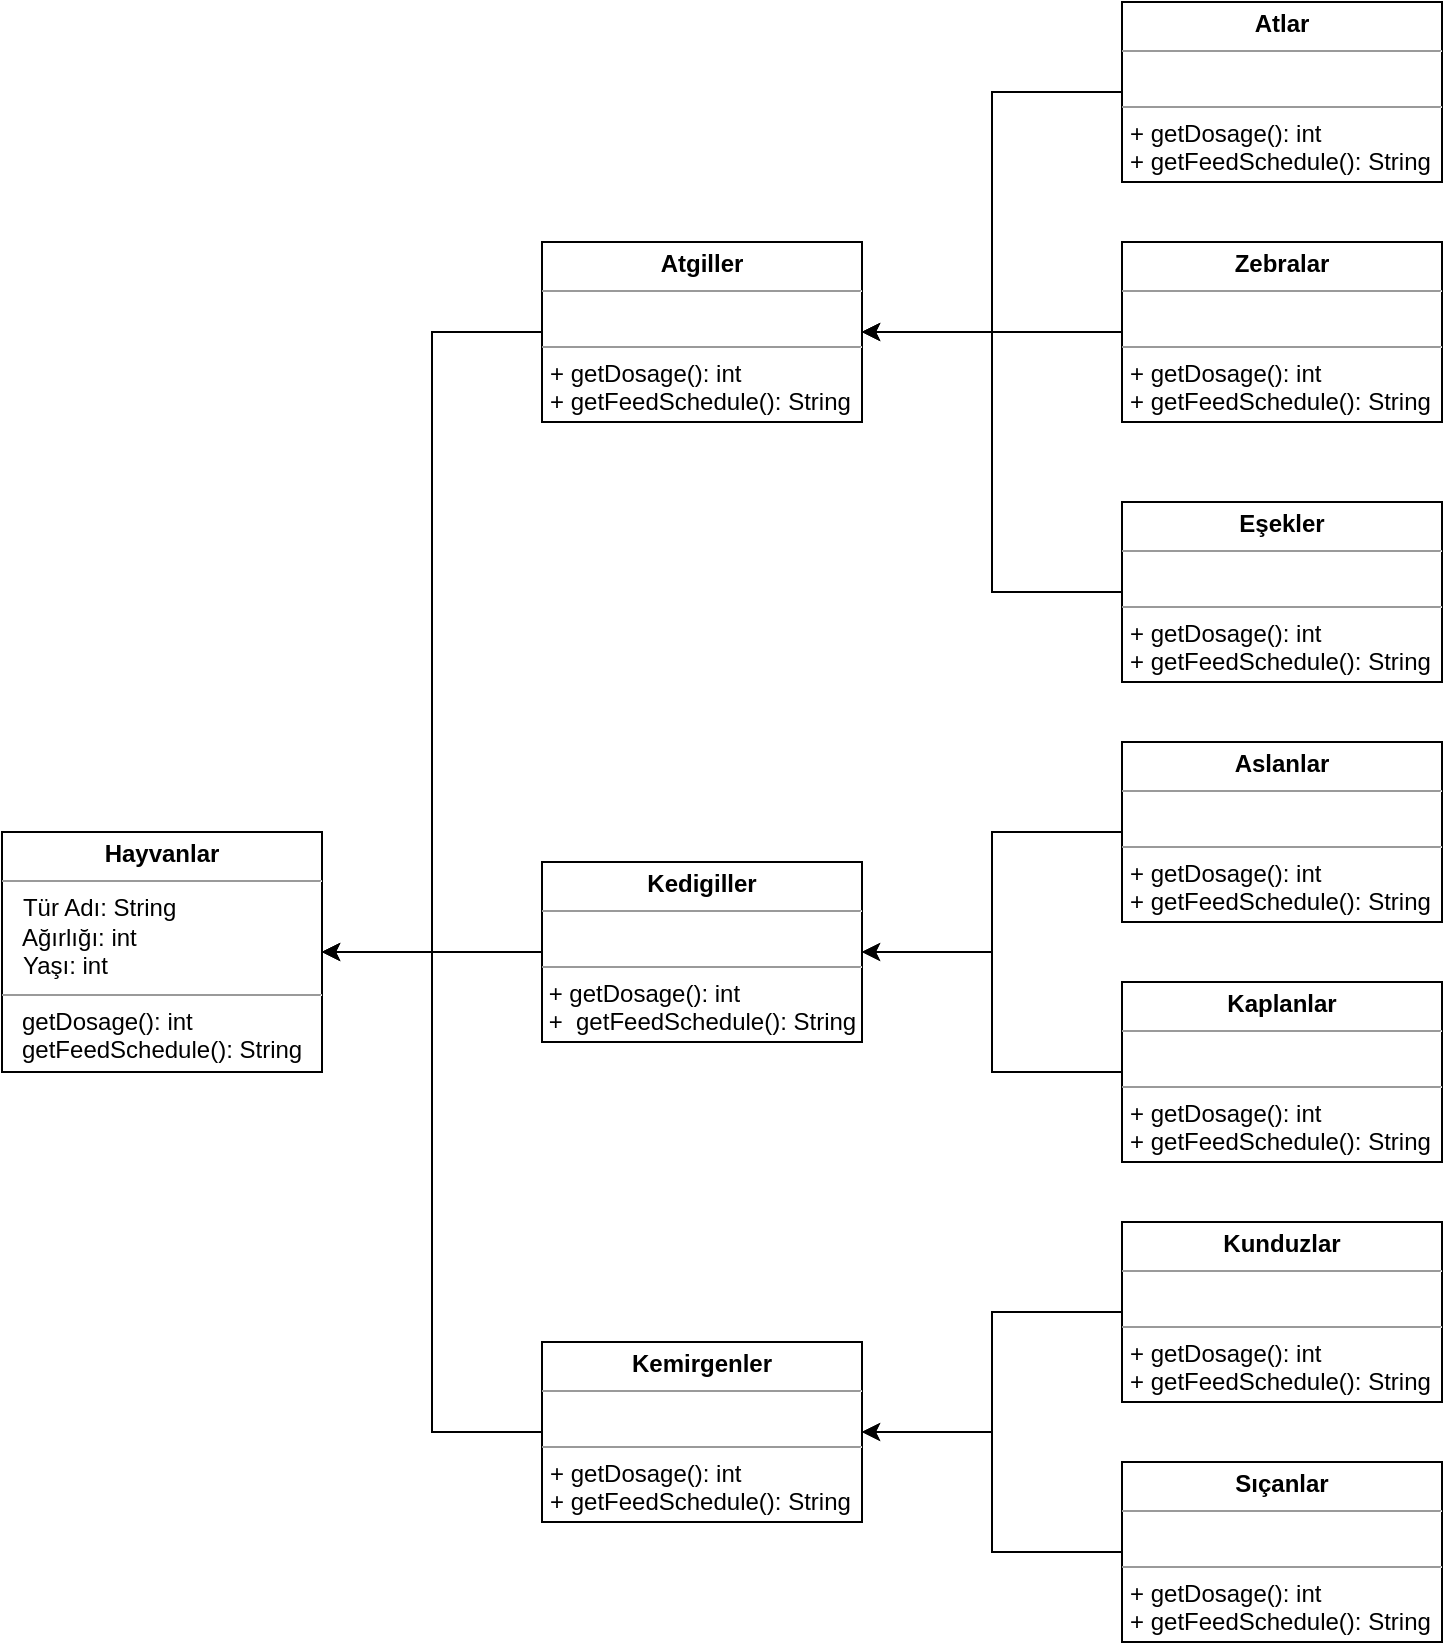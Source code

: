 <mxfile version="21.6.2" type="device">
  <diagram name="Sayfa -1" id="KKUc4f70twF1Fchft2-G">
    <mxGraphModel dx="906" dy="548" grid="1" gridSize="10" guides="1" tooltips="1" connect="1" arrows="1" fold="1" page="1" pageScale="1" pageWidth="827" pageHeight="1169" math="0" shadow="0">
      <root>
        <mxCell id="0" />
        <mxCell id="1" parent="0" />
        <mxCell id="KlS2adfbIGRukgnQci4B-32" value="&lt;p style=&quot;margin:0px;margin-top:4px;text-align:center;&quot;&gt;&lt;b&gt;Hayvanlar&lt;/b&gt;&lt;/p&gt;&lt;hr size=&quot;1&quot;&gt;&lt;p style=&quot;margin:0px;margin-left:4px;&quot;&gt;&amp;nbsp; Tür Adı: String&lt;/p&gt;&lt;p style=&quot;margin:0px;margin-left:4px;&quot;&gt;&amp;nbsp; Ağırlığı: int&lt;/p&gt;&lt;p style=&quot;margin:0px;margin-left:4px;&quot;&gt;&amp;nbsp; Yaşı: int&lt;/p&gt;&lt;hr size=&quot;1&quot;&gt;&lt;p style=&quot;margin:0px;margin-left:4px;&quot;&gt;&lt;/p&gt;&amp;nbsp; &amp;nbsp;getDosage()&lt;span style=&quot;background-color: initial;&quot;&gt;: int&lt;br&gt;&lt;/span&gt;&amp;nbsp; &amp;nbsp;getFeedSchedule(): String&amp;nbsp;" style="verticalAlign=top;align=left;overflow=fill;fontSize=12;fontFamily=Helvetica;html=1;whiteSpace=wrap;" vertex="1" parent="1">
          <mxGeometry x="40" y="445" width="160" height="120" as="geometry" />
        </mxCell>
        <mxCell id="KlS2adfbIGRukgnQci4B-46" style="edgeStyle=orthogonalEdgeStyle;rounded=0;orthogonalLoop=1;jettySize=auto;html=1;exitX=0;exitY=0.5;exitDx=0;exitDy=0;entryX=1;entryY=0.5;entryDx=0;entryDy=0;" edge="1" parent="1" source="KlS2adfbIGRukgnQci4B-33" target="KlS2adfbIGRukgnQci4B-32">
          <mxGeometry relative="1" as="geometry" />
        </mxCell>
        <mxCell id="KlS2adfbIGRukgnQci4B-33" value="&lt;p style=&quot;margin:0px;margin-top:4px;text-align:center;&quot;&gt;&lt;b&gt;Kemirgenler&lt;/b&gt;&lt;/p&gt;&lt;hr size=&quot;1&quot;&gt;&lt;p style=&quot;margin:0px;margin-left:4px;&quot;&gt;&lt;br&gt;&lt;/p&gt;&lt;hr size=&quot;1&quot;&gt;&lt;p style=&quot;margin:0px;margin-left:4px;&quot;&gt;+ getDosage(): int&lt;br style=&quot;border-color: var(--border-color);&quot;&gt;+ getFeedSchedule(): String&lt;br&gt;&lt;/p&gt;" style="verticalAlign=top;align=left;overflow=fill;fontSize=12;fontFamily=Helvetica;html=1;whiteSpace=wrap;" vertex="1" parent="1">
          <mxGeometry x="310" y="700" width="160" height="90" as="geometry" />
        </mxCell>
        <mxCell id="KlS2adfbIGRukgnQci4B-44" style="edgeStyle=orthogonalEdgeStyle;rounded=0;orthogonalLoop=1;jettySize=auto;html=1;exitX=0;exitY=0.5;exitDx=0;exitDy=0;entryX=1;entryY=0.5;entryDx=0;entryDy=0;" edge="1" parent="1" source="KlS2adfbIGRukgnQci4B-34" target="KlS2adfbIGRukgnQci4B-32">
          <mxGeometry relative="1" as="geometry" />
        </mxCell>
        <mxCell id="KlS2adfbIGRukgnQci4B-34" value="&lt;p style=&quot;margin:0px;margin-top:4px;text-align:center;&quot;&gt;&lt;b&gt;Kedigiller&lt;/b&gt;&lt;/p&gt;&lt;hr size=&quot;1&quot;&gt;&lt;p style=&quot;margin:0px;margin-left:4px;&quot;&gt;&lt;br&gt;&lt;/p&gt;&lt;hr size=&quot;1&quot;&gt;&lt;p style=&quot;margin:0px;margin-left:4px;&quot;&gt;&lt;/p&gt;&amp;nbsp;+ getDosage(): int&lt;br style=&quot;border-color: var(--border-color);&quot;&gt;&amp;nbsp;+&amp;nbsp; getFeedSchedule(): String" style="verticalAlign=top;align=left;overflow=fill;fontSize=12;fontFamily=Helvetica;html=1;whiteSpace=wrap;" vertex="1" parent="1">
          <mxGeometry x="310" y="460" width="160" height="90" as="geometry" />
        </mxCell>
        <mxCell id="KlS2adfbIGRukgnQci4B-45" style="edgeStyle=orthogonalEdgeStyle;rounded=0;orthogonalLoop=1;jettySize=auto;html=1;exitX=0;exitY=0.5;exitDx=0;exitDy=0;entryX=1;entryY=0.5;entryDx=0;entryDy=0;" edge="1" parent="1" source="KlS2adfbIGRukgnQci4B-35" target="KlS2adfbIGRukgnQci4B-32">
          <mxGeometry relative="1" as="geometry" />
        </mxCell>
        <mxCell id="KlS2adfbIGRukgnQci4B-35" value="&lt;p style=&quot;margin:0px;margin-top:4px;text-align:center;&quot;&gt;&lt;b&gt;Atgiller&lt;/b&gt;&lt;/p&gt;&lt;hr size=&quot;1&quot;&gt;&lt;p style=&quot;margin:0px;margin-left:4px;&quot;&gt;&lt;br&gt;&lt;/p&gt;&lt;hr size=&quot;1&quot;&gt;&lt;p style=&quot;margin:0px;margin-left:4px;&quot;&gt;+ getDosage(): int&lt;br style=&quot;border-color: var(--border-color);&quot;&gt;+ getFeedSchedule(): String&lt;br&gt;&lt;/p&gt;" style="verticalAlign=top;align=left;overflow=fill;fontSize=12;fontFamily=Helvetica;html=1;whiteSpace=wrap;" vertex="1" parent="1">
          <mxGeometry x="310" y="150" width="160" height="90" as="geometry" />
        </mxCell>
        <mxCell id="KlS2adfbIGRukgnQci4B-55" style="edgeStyle=orthogonalEdgeStyle;rounded=0;orthogonalLoop=1;jettySize=auto;html=1;exitX=0;exitY=0.5;exitDx=0;exitDy=0;entryX=1;entryY=0.5;entryDx=0;entryDy=0;" edge="1" parent="1" source="KlS2adfbIGRukgnQci4B-36" target="KlS2adfbIGRukgnQci4B-33">
          <mxGeometry relative="1" as="geometry" />
        </mxCell>
        <mxCell id="KlS2adfbIGRukgnQci4B-36" value="&lt;p style=&quot;margin:0px;margin-top:4px;text-align:center;&quot;&gt;&lt;b&gt;Kunduzlar&lt;/b&gt;&lt;/p&gt;&lt;hr size=&quot;1&quot;&gt;&lt;p style=&quot;margin:0px;margin-left:4px;&quot;&gt;&lt;br&gt;&lt;/p&gt;&lt;hr size=&quot;1&quot;&gt;&lt;p style=&quot;margin:0px;margin-left:4px;&quot;&gt;+ getDosage(): int&lt;br style=&quot;border-color: var(--border-color);&quot;&gt;+ getFeedSchedule(): String&lt;br&gt;&lt;/p&gt;" style="verticalAlign=top;align=left;overflow=fill;fontSize=12;fontFamily=Helvetica;html=1;whiteSpace=wrap;" vertex="1" parent="1">
          <mxGeometry x="600" y="640" width="160" height="90" as="geometry" />
        </mxCell>
        <mxCell id="KlS2adfbIGRukgnQci4B-57" style="edgeStyle=orthogonalEdgeStyle;rounded=0;orthogonalLoop=1;jettySize=auto;html=1;exitX=0;exitY=0.5;exitDx=0;exitDy=0;entryX=1;entryY=0.5;entryDx=0;entryDy=0;" edge="1" parent="1" source="KlS2adfbIGRukgnQci4B-37" target="KlS2adfbIGRukgnQci4B-33">
          <mxGeometry relative="1" as="geometry" />
        </mxCell>
        <mxCell id="KlS2adfbIGRukgnQci4B-37" value="&lt;p style=&quot;margin:0px;margin-top:4px;text-align:center;&quot;&gt;&lt;b&gt;Sıçanlar&lt;/b&gt;&lt;/p&gt;&lt;hr size=&quot;1&quot;&gt;&lt;p style=&quot;margin:0px;margin-left:4px;&quot;&gt;&lt;br&gt;&lt;/p&gt;&lt;hr size=&quot;1&quot;&gt;&lt;p style=&quot;margin:0px;margin-left:4px;&quot;&gt;+ getDosage(): int&lt;br style=&quot;border-color: var(--border-color);&quot;&gt;+ getFeedSchedule(): String&lt;br&gt;&lt;/p&gt;" style="verticalAlign=top;align=left;overflow=fill;fontSize=12;fontFamily=Helvetica;html=1;whiteSpace=wrap;" vertex="1" parent="1">
          <mxGeometry x="600" y="760" width="160" height="90" as="geometry" />
        </mxCell>
        <mxCell id="KlS2adfbIGRukgnQci4B-51" style="edgeStyle=orthogonalEdgeStyle;rounded=0;orthogonalLoop=1;jettySize=auto;html=1;exitX=0;exitY=0.5;exitDx=0;exitDy=0;entryX=1;entryY=0.5;entryDx=0;entryDy=0;" edge="1" parent="1" source="KlS2adfbIGRukgnQci4B-38" target="KlS2adfbIGRukgnQci4B-34">
          <mxGeometry relative="1" as="geometry" />
        </mxCell>
        <mxCell id="KlS2adfbIGRukgnQci4B-38" value="&lt;p style=&quot;margin:0px;margin-top:4px;text-align:center;&quot;&gt;&lt;b&gt;Aslanlar&lt;/b&gt;&lt;/p&gt;&lt;hr size=&quot;1&quot;&gt;&lt;p style=&quot;margin:0px;margin-left:4px;&quot;&gt;&lt;br&gt;&lt;/p&gt;&lt;hr size=&quot;1&quot;&gt;&lt;p style=&quot;margin:0px;margin-left:4px;&quot;&gt;+ getDosage(): int&lt;br style=&quot;border-color: var(--border-color);&quot;&gt;+ getFeedSchedule(): String&lt;br&gt;&lt;/p&gt;" style="verticalAlign=top;align=left;overflow=fill;fontSize=12;fontFamily=Helvetica;html=1;whiteSpace=wrap;" vertex="1" parent="1">
          <mxGeometry x="600" y="400" width="160" height="90" as="geometry" />
        </mxCell>
        <mxCell id="KlS2adfbIGRukgnQci4B-53" style="edgeStyle=orthogonalEdgeStyle;rounded=0;orthogonalLoop=1;jettySize=auto;html=1;exitX=0;exitY=0.5;exitDx=0;exitDy=0;entryX=1;entryY=0.5;entryDx=0;entryDy=0;" edge="1" parent="1" source="KlS2adfbIGRukgnQci4B-39" target="KlS2adfbIGRukgnQci4B-34">
          <mxGeometry relative="1" as="geometry" />
        </mxCell>
        <mxCell id="KlS2adfbIGRukgnQci4B-39" value="&lt;p style=&quot;margin:0px;margin-top:4px;text-align:center;&quot;&gt;&lt;b&gt;Kaplanlar&lt;/b&gt;&lt;/p&gt;&lt;hr size=&quot;1&quot;&gt;&lt;p style=&quot;margin:0px;margin-left:4px;&quot;&gt;&lt;br&gt;&lt;/p&gt;&lt;hr size=&quot;1&quot;&gt;&lt;p style=&quot;margin:0px;margin-left:4px;&quot;&gt;+ getDosage(): int&lt;br style=&quot;border-color: var(--border-color);&quot;&gt;+ getFeedSchedule(): String&lt;br&gt;&lt;/p&gt;" style="verticalAlign=top;align=left;overflow=fill;fontSize=12;fontFamily=Helvetica;html=1;whiteSpace=wrap;" vertex="1" parent="1">
          <mxGeometry x="600" y="520" width="160" height="90" as="geometry" />
        </mxCell>
        <mxCell id="KlS2adfbIGRukgnQci4B-48" style="edgeStyle=orthogonalEdgeStyle;rounded=0;orthogonalLoop=1;jettySize=auto;html=1;exitX=0;exitY=0.5;exitDx=0;exitDy=0;" edge="1" parent="1" source="KlS2adfbIGRukgnQci4B-40">
          <mxGeometry relative="1" as="geometry">
            <mxPoint x="470" y="195" as="targetPoint" />
          </mxGeometry>
        </mxCell>
        <mxCell id="KlS2adfbIGRukgnQci4B-40" value="&lt;p style=&quot;margin:0px;margin-top:4px;text-align:center;&quot;&gt;&lt;b&gt;Zebralar&lt;/b&gt;&lt;/p&gt;&lt;hr size=&quot;1&quot;&gt;&lt;p style=&quot;margin:0px;margin-left:4px;&quot;&gt;&lt;br&gt;&lt;/p&gt;&lt;hr size=&quot;1&quot;&gt;&lt;p style=&quot;margin:0px;margin-left:4px;&quot;&gt;+ getDosage(): int&lt;br style=&quot;border-color: var(--border-color);&quot;&gt;+ getFeedSchedule(): String&lt;br&gt;&lt;/p&gt;" style="verticalAlign=top;align=left;overflow=fill;fontSize=12;fontFamily=Helvetica;html=1;whiteSpace=wrap;" vertex="1" parent="1">
          <mxGeometry x="600" y="150" width="160" height="90" as="geometry" />
        </mxCell>
        <mxCell id="KlS2adfbIGRukgnQci4B-47" style="edgeStyle=orthogonalEdgeStyle;rounded=0;orthogonalLoop=1;jettySize=auto;html=1;exitX=0;exitY=0.5;exitDx=0;exitDy=0;entryX=1;entryY=0.5;entryDx=0;entryDy=0;" edge="1" parent="1" source="KlS2adfbIGRukgnQci4B-41" target="KlS2adfbIGRukgnQci4B-35">
          <mxGeometry relative="1" as="geometry" />
        </mxCell>
        <mxCell id="KlS2adfbIGRukgnQci4B-41" value="&lt;p style=&quot;margin:0px;margin-top:4px;text-align:center;&quot;&gt;&lt;b&gt;Atlar&lt;/b&gt;&lt;/p&gt;&lt;hr size=&quot;1&quot;&gt;&lt;p style=&quot;margin:0px;margin-left:4px;&quot;&gt;&lt;br&gt;&lt;/p&gt;&lt;hr size=&quot;1&quot;&gt;&lt;p style=&quot;margin:0px;margin-left:4px;&quot;&gt;+ getDosage(): int&lt;br style=&quot;border-color: var(--border-color);&quot;&gt;+ getFeedSchedule(): String&lt;br&gt;&lt;/p&gt;" style="verticalAlign=top;align=left;overflow=fill;fontSize=12;fontFamily=Helvetica;html=1;whiteSpace=wrap;" vertex="1" parent="1">
          <mxGeometry x="600" y="30" width="160" height="90" as="geometry" />
        </mxCell>
        <mxCell id="KlS2adfbIGRukgnQci4B-50" style="edgeStyle=orthogonalEdgeStyle;rounded=0;orthogonalLoop=1;jettySize=auto;html=1;exitX=0;exitY=0.5;exitDx=0;exitDy=0;entryX=1;entryY=0.5;entryDx=0;entryDy=0;" edge="1" parent="1" source="KlS2adfbIGRukgnQci4B-42" target="KlS2adfbIGRukgnQci4B-35">
          <mxGeometry relative="1" as="geometry" />
        </mxCell>
        <mxCell id="KlS2adfbIGRukgnQci4B-42" value="&lt;p style=&quot;margin:0px;margin-top:4px;text-align:center;&quot;&gt;&lt;b&gt;Eşekler&lt;/b&gt;&lt;/p&gt;&lt;hr size=&quot;1&quot;&gt;&lt;p style=&quot;margin:0px;margin-left:4px;&quot;&gt;&lt;br&gt;&lt;/p&gt;&lt;hr size=&quot;1&quot;&gt;&lt;p style=&quot;margin:0px;margin-left:4px;&quot;&gt;+ getDosage(): int&lt;br style=&quot;border-color: var(--border-color);&quot;&gt;+ getFeedSchedule(): String&lt;br&gt;&lt;/p&gt;" style="verticalAlign=top;align=left;overflow=fill;fontSize=12;fontFamily=Helvetica;html=1;whiteSpace=wrap;" vertex="1" parent="1">
          <mxGeometry x="600" y="280" width="160" height="90" as="geometry" />
        </mxCell>
      </root>
    </mxGraphModel>
  </diagram>
</mxfile>
